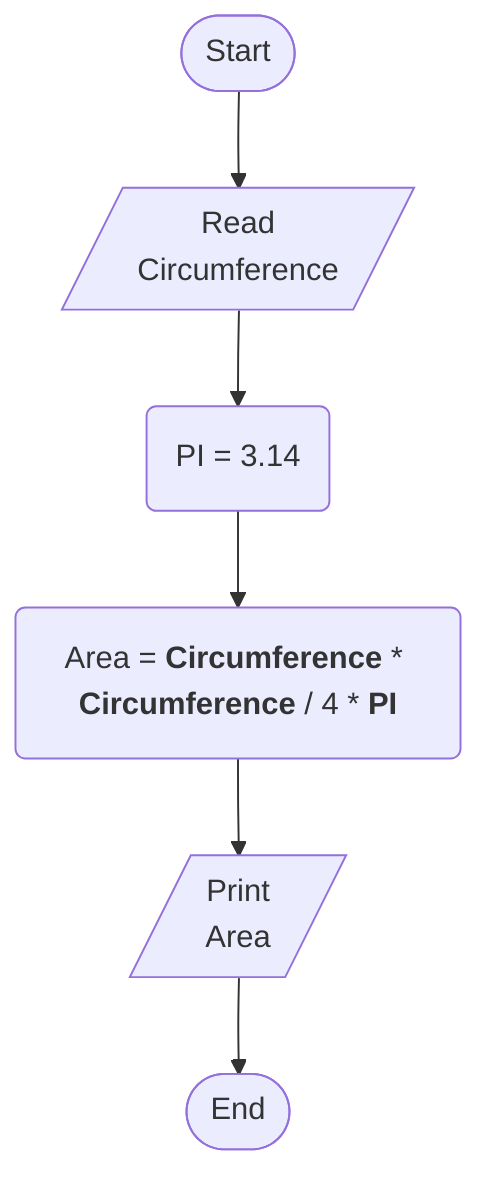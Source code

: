 %% Write a program to calculate circle area along the circumference, Then print it on screen
%% Steps
%% Step 1: Ask the user to enter Circumference
%% Step 2: PI = 3.14
%% Step 3: Area = Circumference * Circumference / 4 * PI
%% Step 4: Print Area

flowchart TD
    Start([Start])
    ReadCircumference[/Read\nCircumference/]
    PI(PI = 3.14)
    Area("`Area = **Circumference** * **Circumference** / 4 * **PI**`")
    PrintArea[/Print\nArea/]
    End([End])
    Start --> ReadCircumference --> PI --> Area --> PrintArea --> End